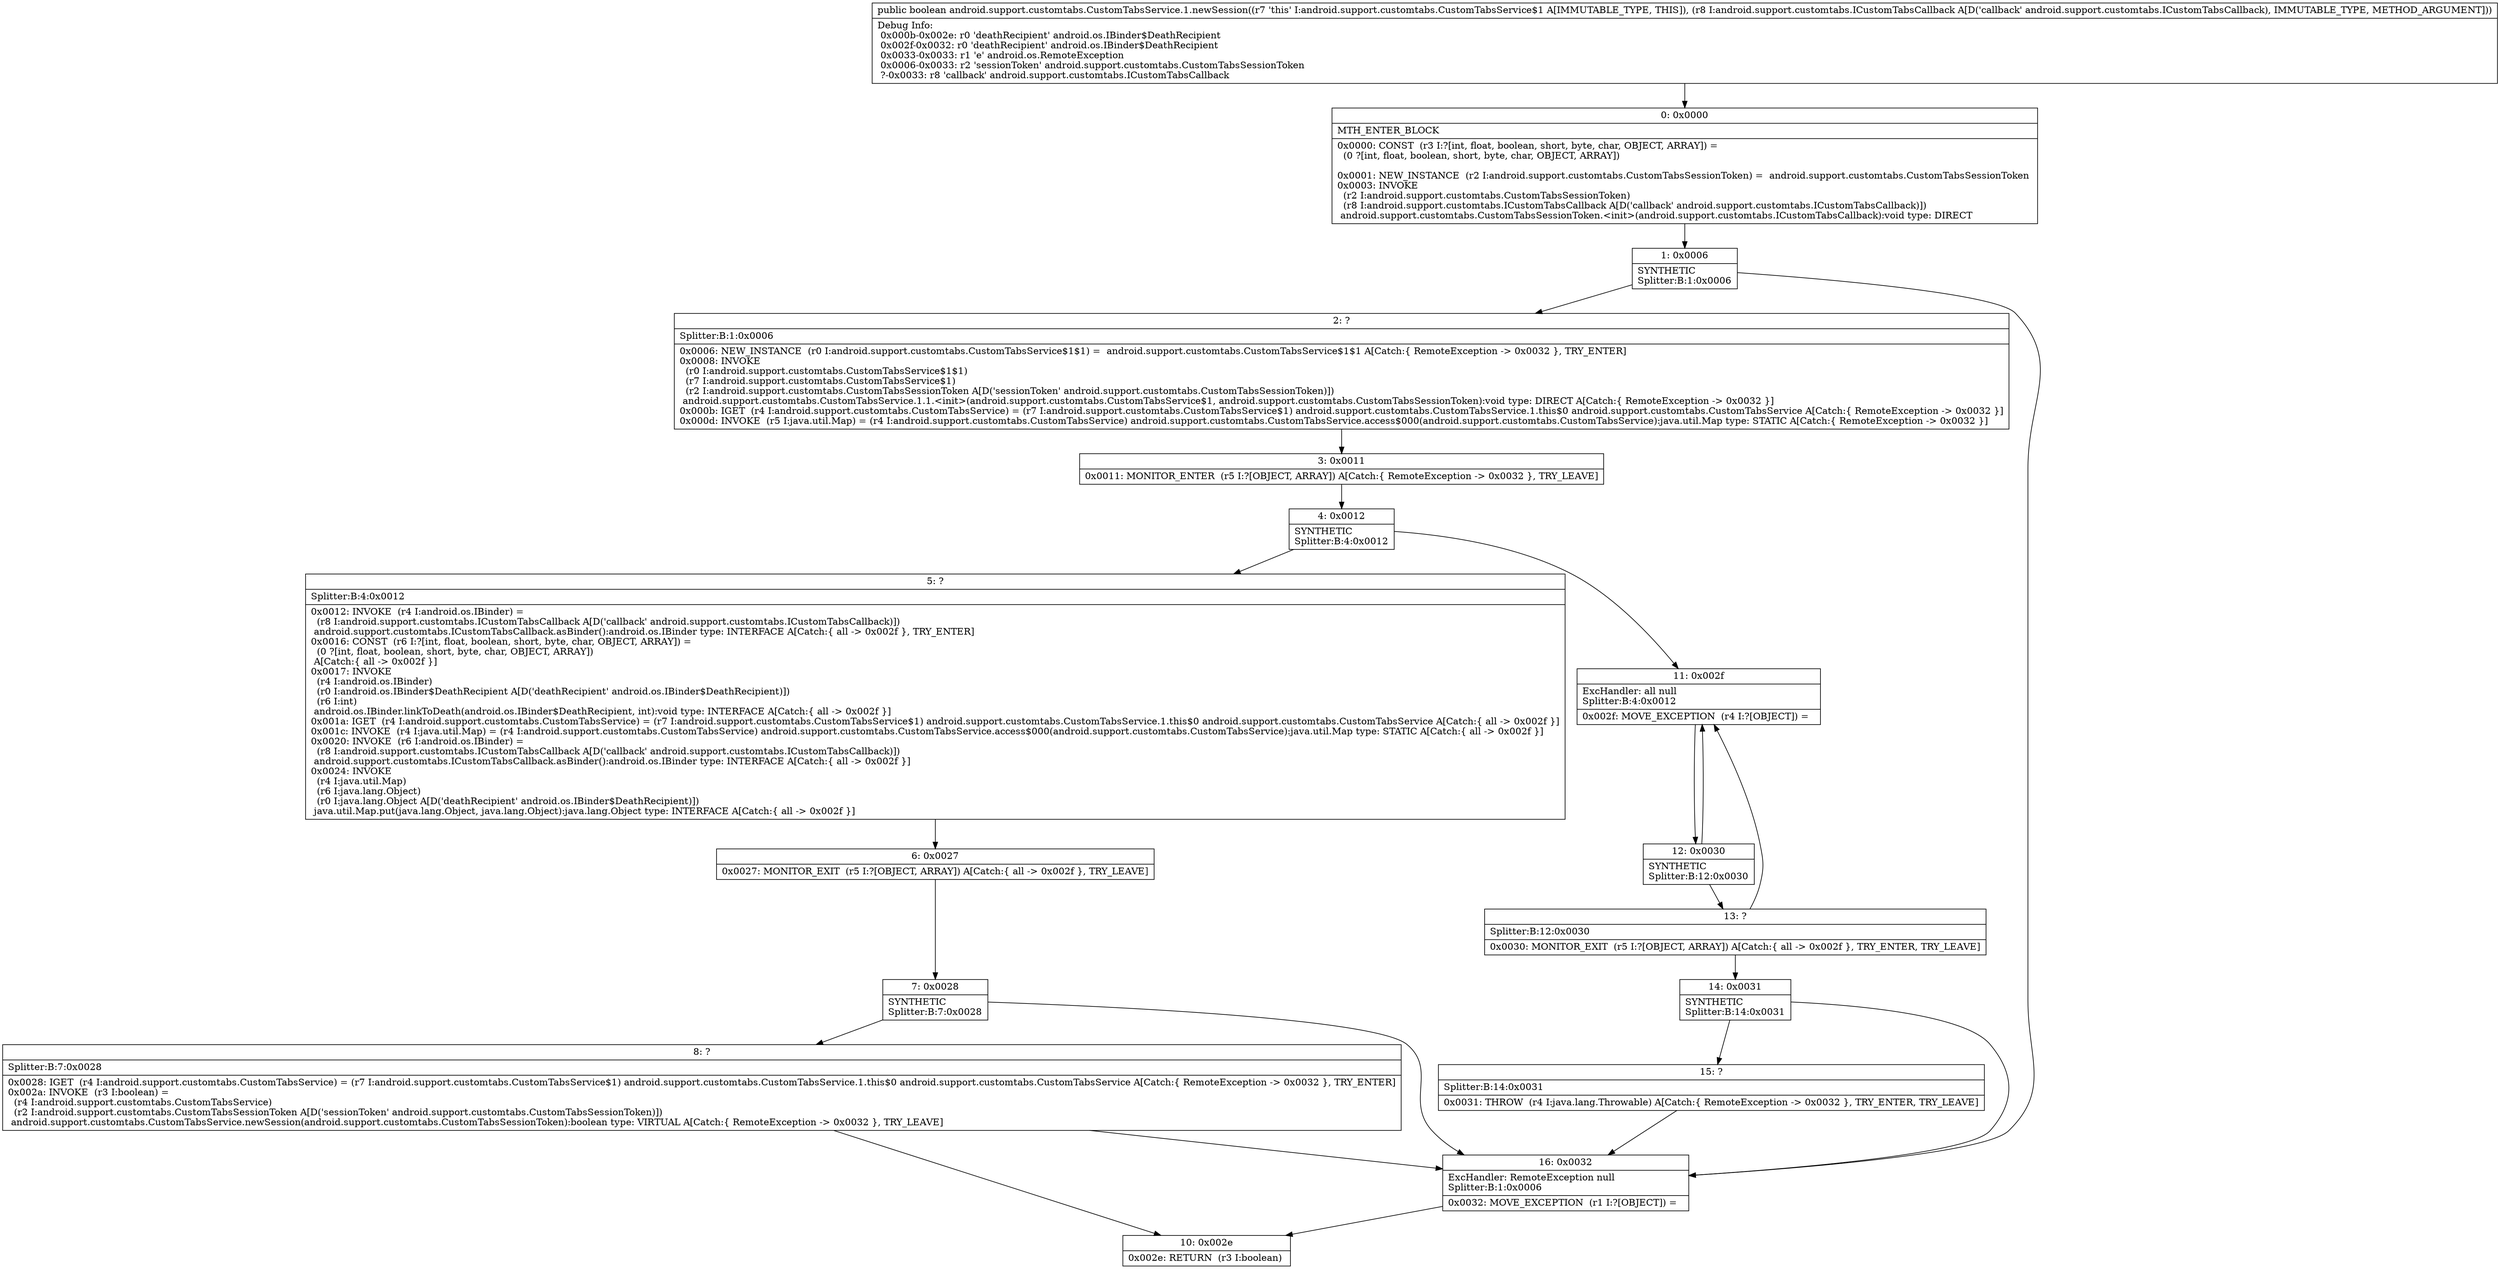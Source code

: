 digraph "CFG forandroid.support.customtabs.CustomTabsService.1.newSession(Landroid\/support\/customtabs\/ICustomTabsCallback;)Z" {
Node_0 [shape=record,label="{0\:\ 0x0000|MTH_ENTER_BLOCK\l|0x0000: CONST  (r3 I:?[int, float, boolean, short, byte, char, OBJECT, ARRAY]) = \l  (0 ?[int, float, boolean, short, byte, char, OBJECT, ARRAY])\l \l0x0001: NEW_INSTANCE  (r2 I:android.support.customtabs.CustomTabsSessionToken) =  android.support.customtabs.CustomTabsSessionToken \l0x0003: INVOKE  \l  (r2 I:android.support.customtabs.CustomTabsSessionToken)\l  (r8 I:android.support.customtabs.ICustomTabsCallback A[D('callback' android.support.customtabs.ICustomTabsCallback)])\l android.support.customtabs.CustomTabsSessionToken.\<init\>(android.support.customtabs.ICustomTabsCallback):void type: DIRECT \l}"];
Node_1 [shape=record,label="{1\:\ 0x0006|SYNTHETIC\lSplitter:B:1:0x0006\l}"];
Node_2 [shape=record,label="{2\:\ ?|Splitter:B:1:0x0006\l|0x0006: NEW_INSTANCE  (r0 I:android.support.customtabs.CustomTabsService$1$1) =  android.support.customtabs.CustomTabsService$1$1 A[Catch:\{ RemoteException \-\> 0x0032 \}, TRY_ENTER]\l0x0008: INVOKE  \l  (r0 I:android.support.customtabs.CustomTabsService$1$1)\l  (r7 I:android.support.customtabs.CustomTabsService$1)\l  (r2 I:android.support.customtabs.CustomTabsSessionToken A[D('sessionToken' android.support.customtabs.CustomTabsSessionToken)])\l android.support.customtabs.CustomTabsService.1.1.\<init\>(android.support.customtabs.CustomTabsService$1, android.support.customtabs.CustomTabsSessionToken):void type: DIRECT A[Catch:\{ RemoteException \-\> 0x0032 \}]\l0x000b: IGET  (r4 I:android.support.customtabs.CustomTabsService) = (r7 I:android.support.customtabs.CustomTabsService$1) android.support.customtabs.CustomTabsService.1.this$0 android.support.customtabs.CustomTabsService A[Catch:\{ RemoteException \-\> 0x0032 \}]\l0x000d: INVOKE  (r5 I:java.util.Map) = (r4 I:android.support.customtabs.CustomTabsService) android.support.customtabs.CustomTabsService.access$000(android.support.customtabs.CustomTabsService):java.util.Map type: STATIC A[Catch:\{ RemoteException \-\> 0x0032 \}]\l}"];
Node_3 [shape=record,label="{3\:\ 0x0011|0x0011: MONITOR_ENTER  (r5 I:?[OBJECT, ARRAY]) A[Catch:\{ RemoteException \-\> 0x0032 \}, TRY_LEAVE]\l}"];
Node_4 [shape=record,label="{4\:\ 0x0012|SYNTHETIC\lSplitter:B:4:0x0012\l}"];
Node_5 [shape=record,label="{5\:\ ?|Splitter:B:4:0x0012\l|0x0012: INVOKE  (r4 I:android.os.IBinder) = \l  (r8 I:android.support.customtabs.ICustomTabsCallback A[D('callback' android.support.customtabs.ICustomTabsCallback)])\l android.support.customtabs.ICustomTabsCallback.asBinder():android.os.IBinder type: INTERFACE A[Catch:\{ all \-\> 0x002f \}, TRY_ENTER]\l0x0016: CONST  (r6 I:?[int, float, boolean, short, byte, char, OBJECT, ARRAY]) = \l  (0 ?[int, float, boolean, short, byte, char, OBJECT, ARRAY])\l A[Catch:\{ all \-\> 0x002f \}]\l0x0017: INVOKE  \l  (r4 I:android.os.IBinder)\l  (r0 I:android.os.IBinder$DeathRecipient A[D('deathRecipient' android.os.IBinder$DeathRecipient)])\l  (r6 I:int)\l android.os.IBinder.linkToDeath(android.os.IBinder$DeathRecipient, int):void type: INTERFACE A[Catch:\{ all \-\> 0x002f \}]\l0x001a: IGET  (r4 I:android.support.customtabs.CustomTabsService) = (r7 I:android.support.customtabs.CustomTabsService$1) android.support.customtabs.CustomTabsService.1.this$0 android.support.customtabs.CustomTabsService A[Catch:\{ all \-\> 0x002f \}]\l0x001c: INVOKE  (r4 I:java.util.Map) = (r4 I:android.support.customtabs.CustomTabsService) android.support.customtabs.CustomTabsService.access$000(android.support.customtabs.CustomTabsService):java.util.Map type: STATIC A[Catch:\{ all \-\> 0x002f \}]\l0x0020: INVOKE  (r6 I:android.os.IBinder) = \l  (r8 I:android.support.customtabs.ICustomTabsCallback A[D('callback' android.support.customtabs.ICustomTabsCallback)])\l android.support.customtabs.ICustomTabsCallback.asBinder():android.os.IBinder type: INTERFACE A[Catch:\{ all \-\> 0x002f \}]\l0x0024: INVOKE  \l  (r4 I:java.util.Map)\l  (r6 I:java.lang.Object)\l  (r0 I:java.lang.Object A[D('deathRecipient' android.os.IBinder$DeathRecipient)])\l java.util.Map.put(java.lang.Object, java.lang.Object):java.lang.Object type: INTERFACE A[Catch:\{ all \-\> 0x002f \}]\l}"];
Node_6 [shape=record,label="{6\:\ 0x0027|0x0027: MONITOR_EXIT  (r5 I:?[OBJECT, ARRAY]) A[Catch:\{ all \-\> 0x002f \}, TRY_LEAVE]\l}"];
Node_7 [shape=record,label="{7\:\ 0x0028|SYNTHETIC\lSplitter:B:7:0x0028\l}"];
Node_8 [shape=record,label="{8\:\ ?|Splitter:B:7:0x0028\l|0x0028: IGET  (r4 I:android.support.customtabs.CustomTabsService) = (r7 I:android.support.customtabs.CustomTabsService$1) android.support.customtabs.CustomTabsService.1.this$0 android.support.customtabs.CustomTabsService A[Catch:\{ RemoteException \-\> 0x0032 \}, TRY_ENTER]\l0x002a: INVOKE  (r3 I:boolean) = \l  (r4 I:android.support.customtabs.CustomTabsService)\l  (r2 I:android.support.customtabs.CustomTabsSessionToken A[D('sessionToken' android.support.customtabs.CustomTabsSessionToken)])\l android.support.customtabs.CustomTabsService.newSession(android.support.customtabs.CustomTabsSessionToken):boolean type: VIRTUAL A[Catch:\{ RemoteException \-\> 0x0032 \}, TRY_LEAVE]\l}"];
Node_10 [shape=record,label="{10\:\ 0x002e|0x002e: RETURN  (r3 I:boolean) \l}"];
Node_11 [shape=record,label="{11\:\ 0x002f|ExcHandler: all null\lSplitter:B:4:0x0012\l|0x002f: MOVE_EXCEPTION  (r4 I:?[OBJECT]) =  \l}"];
Node_12 [shape=record,label="{12\:\ 0x0030|SYNTHETIC\lSplitter:B:12:0x0030\l}"];
Node_13 [shape=record,label="{13\:\ ?|Splitter:B:12:0x0030\l|0x0030: MONITOR_EXIT  (r5 I:?[OBJECT, ARRAY]) A[Catch:\{ all \-\> 0x002f \}, TRY_ENTER, TRY_LEAVE]\l}"];
Node_14 [shape=record,label="{14\:\ 0x0031|SYNTHETIC\lSplitter:B:14:0x0031\l}"];
Node_15 [shape=record,label="{15\:\ ?|Splitter:B:14:0x0031\l|0x0031: THROW  (r4 I:java.lang.Throwable) A[Catch:\{ RemoteException \-\> 0x0032 \}, TRY_ENTER, TRY_LEAVE]\l}"];
Node_16 [shape=record,label="{16\:\ 0x0032|ExcHandler: RemoteException null\lSplitter:B:1:0x0006\l|0x0032: MOVE_EXCEPTION  (r1 I:?[OBJECT]) =  \l}"];
MethodNode[shape=record,label="{public boolean android.support.customtabs.CustomTabsService.1.newSession((r7 'this' I:android.support.customtabs.CustomTabsService$1 A[IMMUTABLE_TYPE, THIS]), (r8 I:android.support.customtabs.ICustomTabsCallback A[D('callback' android.support.customtabs.ICustomTabsCallback), IMMUTABLE_TYPE, METHOD_ARGUMENT]))  | Debug Info:\l  0x000b\-0x002e: r0 'deathRecipient' android.os.IBinder$DeathRecipient\l  0x002f\-0x0032: r0 'deathRecipient' android.os.IBinder$DeathRecipient\l  0x0033\-0x0033: r1 'e' android.os.RemoteException\l  0x0006\-0x0033: r2 'sessionToken' android.support.customtabs.CustomTabsSessionToken\l  ?\-0x0033: r8 'callback' android.support.customtabs.ICustomTabsCallback\l}"];
MethodNode -> Node_0;
Node_0 -> Node_1;
Node_1 -> Node_2;
Node_1 -> Node_16;
Node_2 -> Node_3;
Node_3 -> Node_4;
Node_4 -> Node_5;
Node_4 -> Node_11;
Node_5 -> Node_6;
Node_6 -> Node_7;
Node_7 -> Node_8;
Node_7 -> Node_16;
Node_8 -> Node_16;
Node_8 -> Node_10;
Node_11 -> Node_12;
Node_12 -> Node_13;
Node_12 -> Node_11;
Node_13 -> Node_14;
Node_13 -> Node_11;
Node_14 -> Node_15;
Node_14 -> Node_16;
Node_15 -> Node_16;
Node_16 -> Node_10;
}

